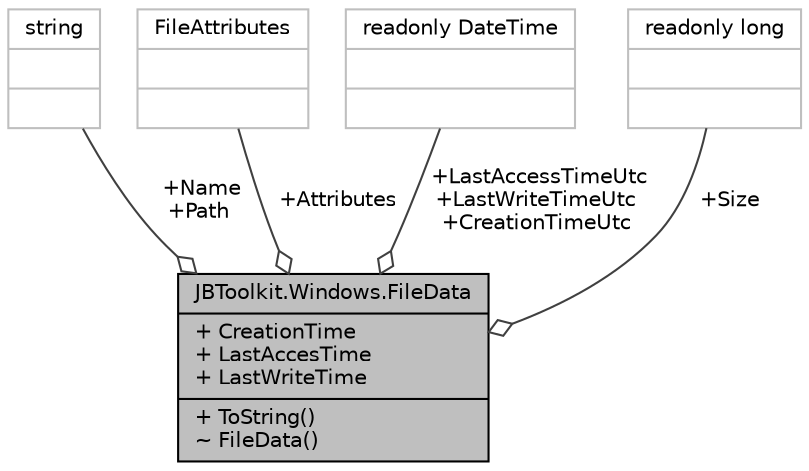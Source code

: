 digraph "JBToolkit.Windows.FileData"
{
 // LATEX_PDF_SIZE
  edge [fontname="Helvetica",fontsize="10",labelfontname="Helvetica",labelfontsize="10"];
  node [fontname="Helvetica",fontsize="10",shape=record];
  Node1 [label="{JBToolkit.Windows.FileData\n|+ CreationTime\l+ LastAccesTime\l+ LastWriteTime\l|+ ToString()\l~ FileData()\l}",height=0.2,width=0.4,color="black", fillcolor="grey75", style="filled", fontcolor="black",tooltip="Contains information about a file returned by the FastDirectoryEnumerator class."];
  Node2 -> Node1 [color="grey25",fontsize="10",style="solid",label=" +Name\n+Path" ,arrowhead="odiamond",fontname="Helvetica"];
  Node2 [label="{string\n||}",height=0.2,width=0.4,color="grey75", fillcolor="white", style="filled",tooltip=" "];
  Node3 -> Node1 [color="grey25",fontsize="10",style="solid",label=" +Attributes" ,arrowhead="odiamond",fontname="Helvetica"];
  Node3 [label="{FileAttributes\n||}",height=0.2,width=0.4,color="grey75", fillcolor="white", style="filled",tooltip=" "];
  Node4 -> Node1 [color="grey25",fontsize="10",style="solid",label=" +LastAccessTimeUtc\n+LastWriteTimeUtc\n+CreationTimeUtc" ,arrowhead="odiamond",fontname="Helvetica"];
  Node4 [label="{readonly DateTime\n||}",height=0.2,width=0.4,color="grey75", fillcolor="white", style="filled",tooltip=" "];
  Node5 -> Node1 [color="grey25",fontsize="10",style="solid",label=" +Size" ,arrowhead="odiamond",fontname="Helvetica"];
  Node5 [label="{readonly long\n||}",height=0.2,width=0.4,color="grey75", fillcolor="white", style="filled",tooltip=" "];
}
